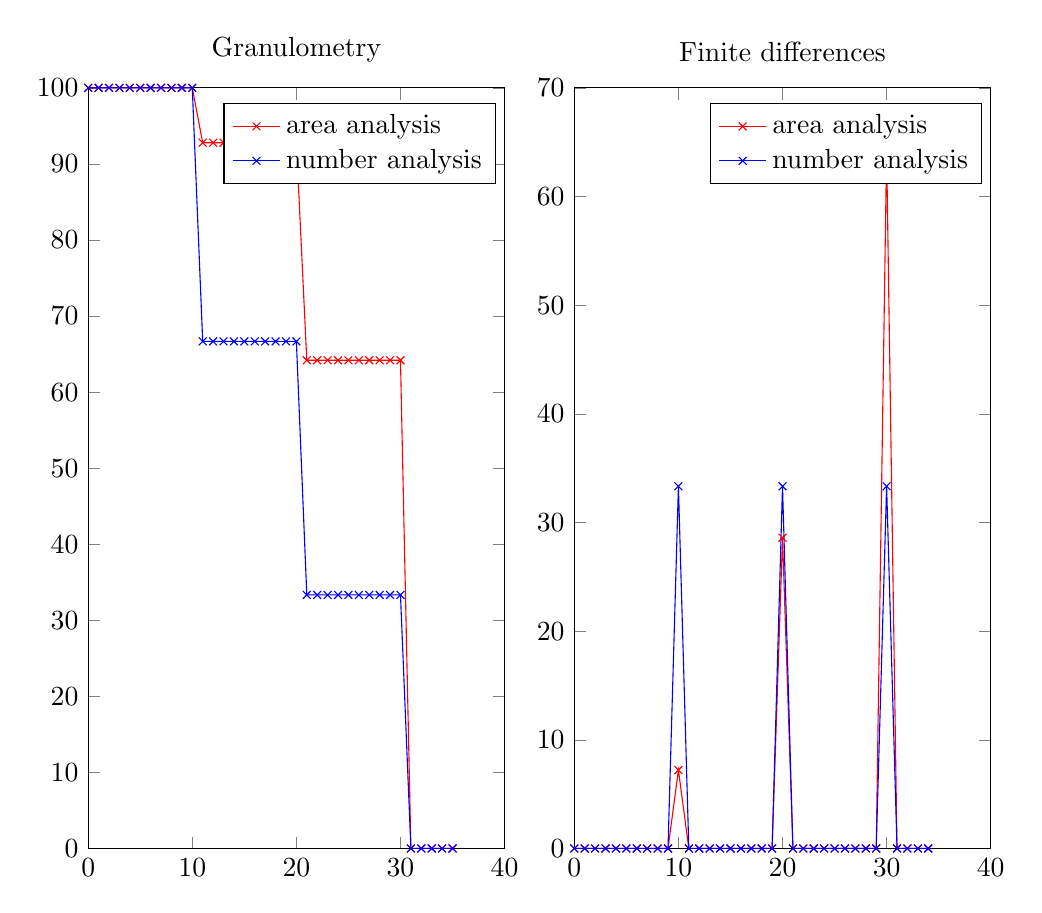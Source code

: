 % This file was created by matlab2tikz v0.4.7 running on MATLAB 8.3.
% Copyright (c) 2008--2014, Nico Schlömer <nico.schloemer@gmail.com>
% All rights reserved.
% Minimal pgfplots version: 1.3
% 
% The latest updates can be retrieved from
%   http://www.mathworks.com/matlabcentral/fileexchange/22022-matlab2tikz
% where you can also make suggestions and rate matlab2tikz.
% 
\begin{tikzpicture}

\begin{axis}[%
width=2.082in,
height=3.803in,
scale only axis,
xmin=0,
xmax=40,
ymin=0,
ymax=100,
name=plot1,
title={Granulometry},
legend style={draw=black,fill=white,legend cell align=left}
]
\addplot [color=red,solid,mark=x,mark options={solid}]
  table[row sep=crcr]{%
0	100\\
1	100\\
2	100\\
3	100\\
4	100\\
5	100\\
6	100\\
7	100\\
8	100\\
9	100\\
10	100\\
11	92.787\\
12	92.787\\
13	92.787\\
14	92.787\\
15	92.787\\
16	92.787\\
17	92.787\\
18	92.787\\
19	92.787\\
20	92.787\\
21	64.187\\
22	64.187\\
23	64.187\\
24	64.187\\
25	64.187\\
26	64.187\\
27	64.187\\
28	64.187\\
29	64.187\\
30	64.187\\
31	0\\
32	0\\
33	0\\
34	0\\
35	0\\
};
\addlegendentry{area analysis};

\addplot [color=blue,solid,mark=x,mark options={solid}]
  table[row sep=crcr]{%
0	100\\
1	100\\
2	100\\
3	100\\
4	100\\
5	100\\
6	100\\
7	100\\
8	100\\
9	100\\
10	100\\
11	66.667\\
12	66.667\\
13	66.667\\
14	66.667\\
15	66.667\\
16	66.667\\
17	66.667\\
18	66.667\\
19	66.667\\
20	66.667\\
21	33.333\\
22	33.333\\
23	33.333\\
24	33.333\\
25	33.333\\
26	33.333\\
27	33.333\\
28	33.333\\
29	33.333\\
30	33.333\\
31	0\\
32	0\\
33	0\\
34	0\\
35	0\\
};
\addlegendentry{number analysis};

\end{axis}

\begin{axis}[%
width=2.082in,
height=3.803in,
scale only axis,
xmin=0,
xmax=40,
ymin=-0,
ymax=70,
at=(plot1.right of south east),
anchor=left of south west,
title={Finite differences},
legend style={draw=black,fill=white,legend cell align=left}
]
\addplot [color=red,solid,mark=x,mark options={solid}]
  table[row sep=crcr]{%
0	-0\\
1	-0\\
2	-0\\
3	-0\\
4	-0\\
5	-0\\
6	-0\\
7	-0\\
8	-0\\
9	-0\\
10	7.213\\
11	-0\\
12	-0\\
13	-0\\
14	-0\\
15	-0\\
16	-0\\
17	-0\\
18	-0\\
19	-0\\
20	28.601\\
21	-0\\
22	-0\\
23	-0\\
24	-0\\
25	-0\\
26	-0\\
27	-0\\
28	-0\\
29	-0\\
30	64.187\\
31	-0\\
32	-0\\
33	-0\\
34	-0\\
};
\addlegendentry{area analysis};

\addplot [color=blue,solid,mark=x,mark options={solid}]
  table[row sep=crcr]{%
0	-0\\
1	-0\\
2	-0\\
3	-0\\
4	-0\\
5	-0\\
6	-0\\
7	-0\\
8	-0\\
9	-0\\
10	33.333\\
11	-0\\
12	-0\\
13	-0\\
14	-0\\
15	-0\\
16	-0\\
17	-0\\
18	-0\\
19	-0\\
20	33.333\\
21	-0\\
22	-0\\
23	-0\\
24	-0\\
25	-0\\
26	-0\\
27	-0\\
28	-0\\
29	-0\\
30	33.333\\
31	-0\\
32	-0\\
33	-0\\
34	-0\\
};
\addlegendentry{number analysis};

\end{axis}
\end{tikzpicture}%